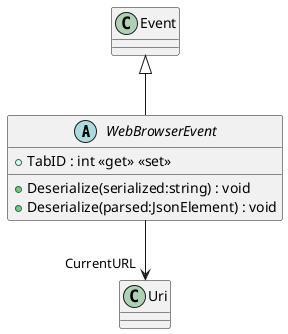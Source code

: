 @startuml
abstract class WebBrowserEvent {
    + TabID : int <<get>> <<set>>
    + Deserialize(serialized:string) : void
    + Deserialize(parsed:JsonElement) : void
}
Event <|-- WebBrowserEvent
WebBrowserEvent --> "CurrentURL" Uri
@enduml
